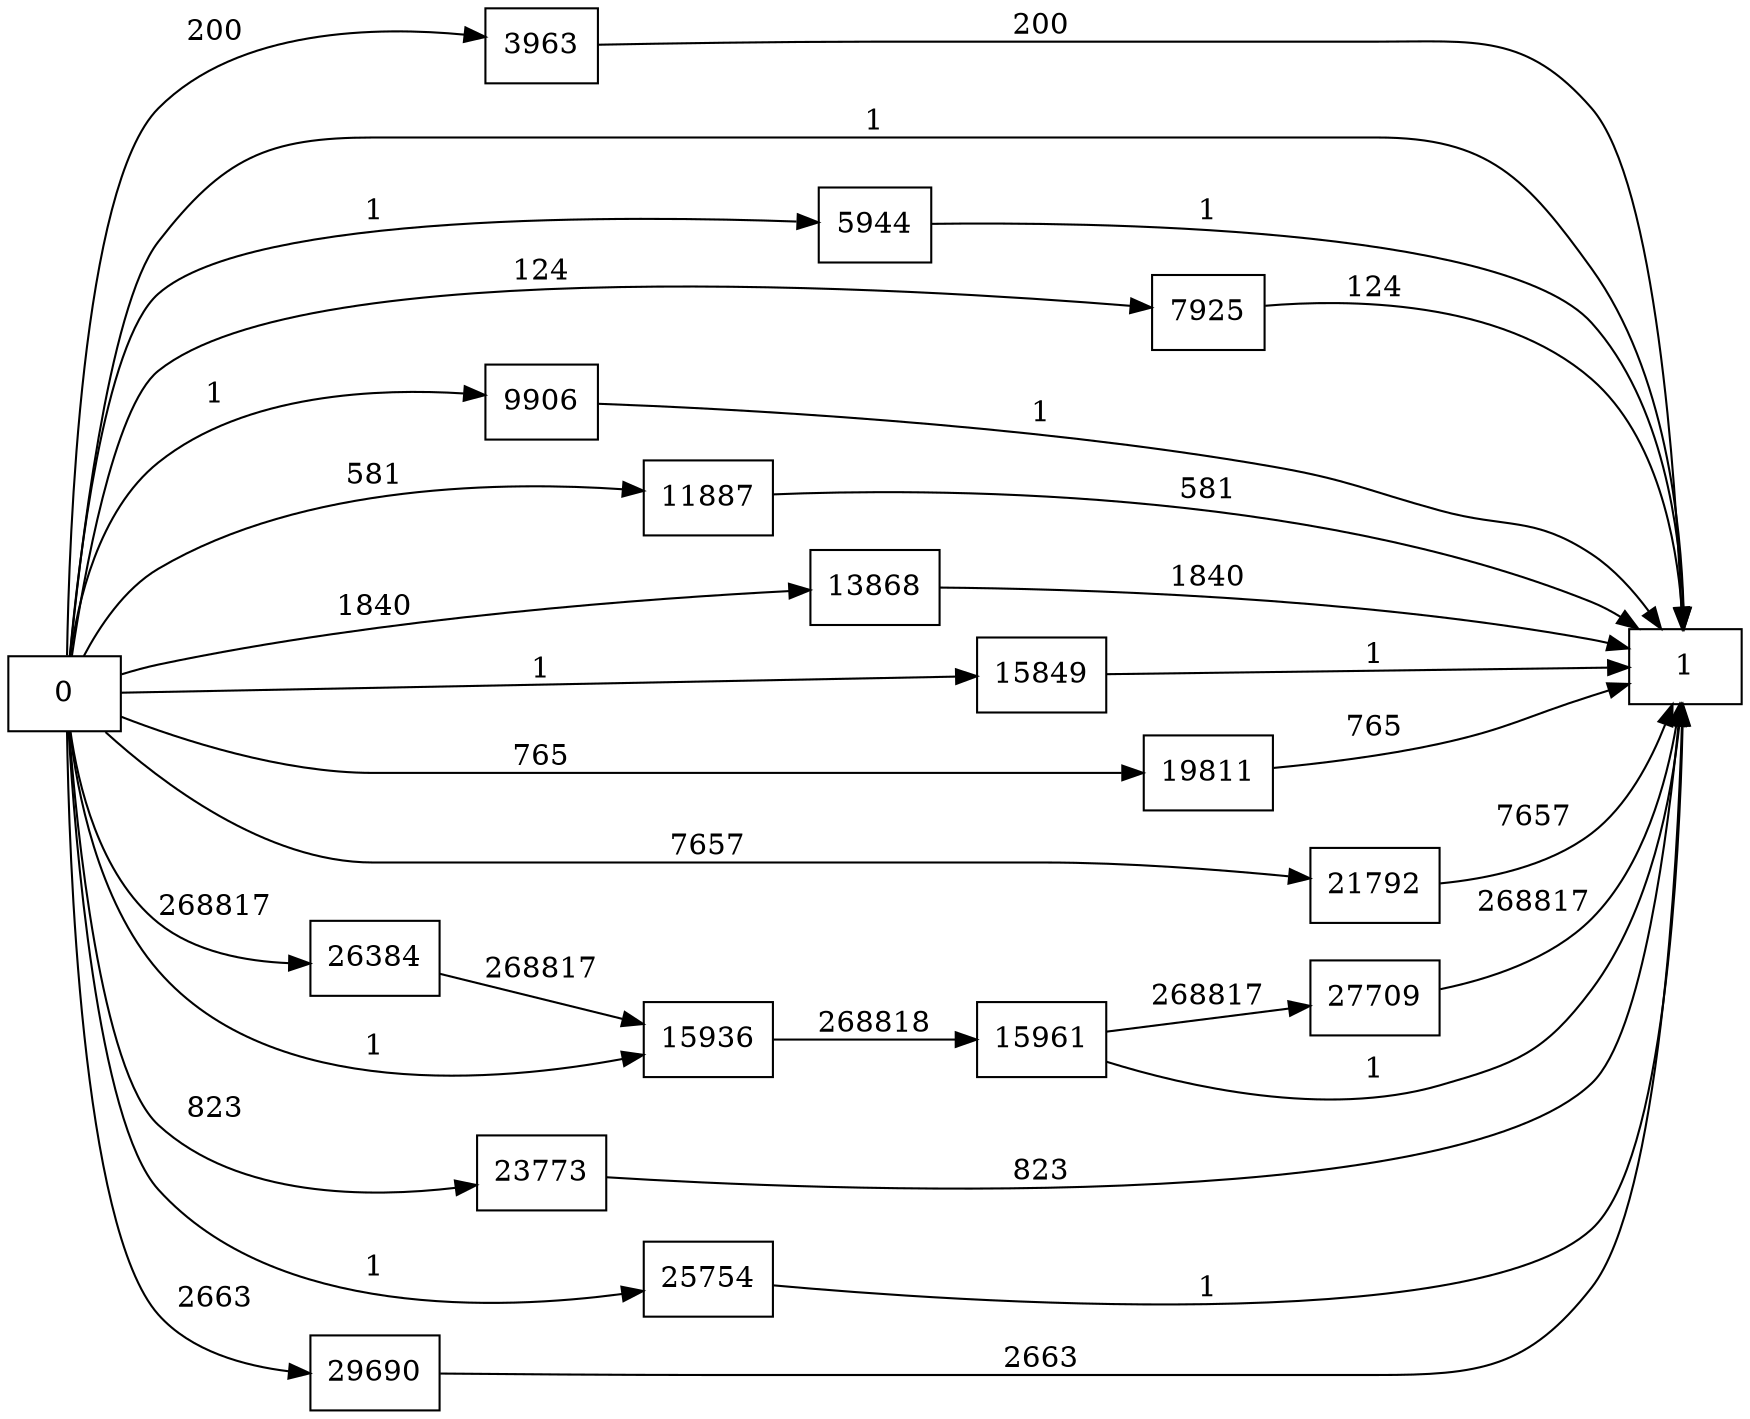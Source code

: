 digraph {
	graph [rankdir=LR]
	node [shape=rectangle]
	3963 -> 1 [label=200]
	5944 -> 1 [label=1]
	7925 -> 1 [label=124]
	9906 -> 1 [label=1]
	11887 -> 1 [label=581]
	13868 -> 1 [label=1840]
	15849 -> 1 [label=1]
	15936 -> 15961 [label=268818]
	15961 -> 1 [label=1]
	15961 -> 27709 [label=268817]
	19811 -> 1 [label=765]
	21792 -> 1 [label=7657]
	23773 -> 1 [label=823]
	25754 -> 1 [label=1]
	26384 -> 15936 [label=268817]
	27709 -> 1 [label=268817]
	29690 -> 1 [label=2663]
	0 -> 1 [label=1]
	0 -> 3963 [label=200]
	0 -> 5944 [label=1]
	0 -> 7925 [label=124]
	0 -> 9906 [label=1]
	0 -> 11887 [label=581]
	0 -> 13868 [label=1840]
	0 -> 15849 [label=1]
	0 -> 15936 [label=1]
	0 -> 19811 [label=765]
	0 -> 21792 [label=7657]
	0 -> 23773 [label=823]
	0 -> 25754 [label=1]
	0 -> 26384 [label=268817]
	0 -> 29690 [label=2663]
}
